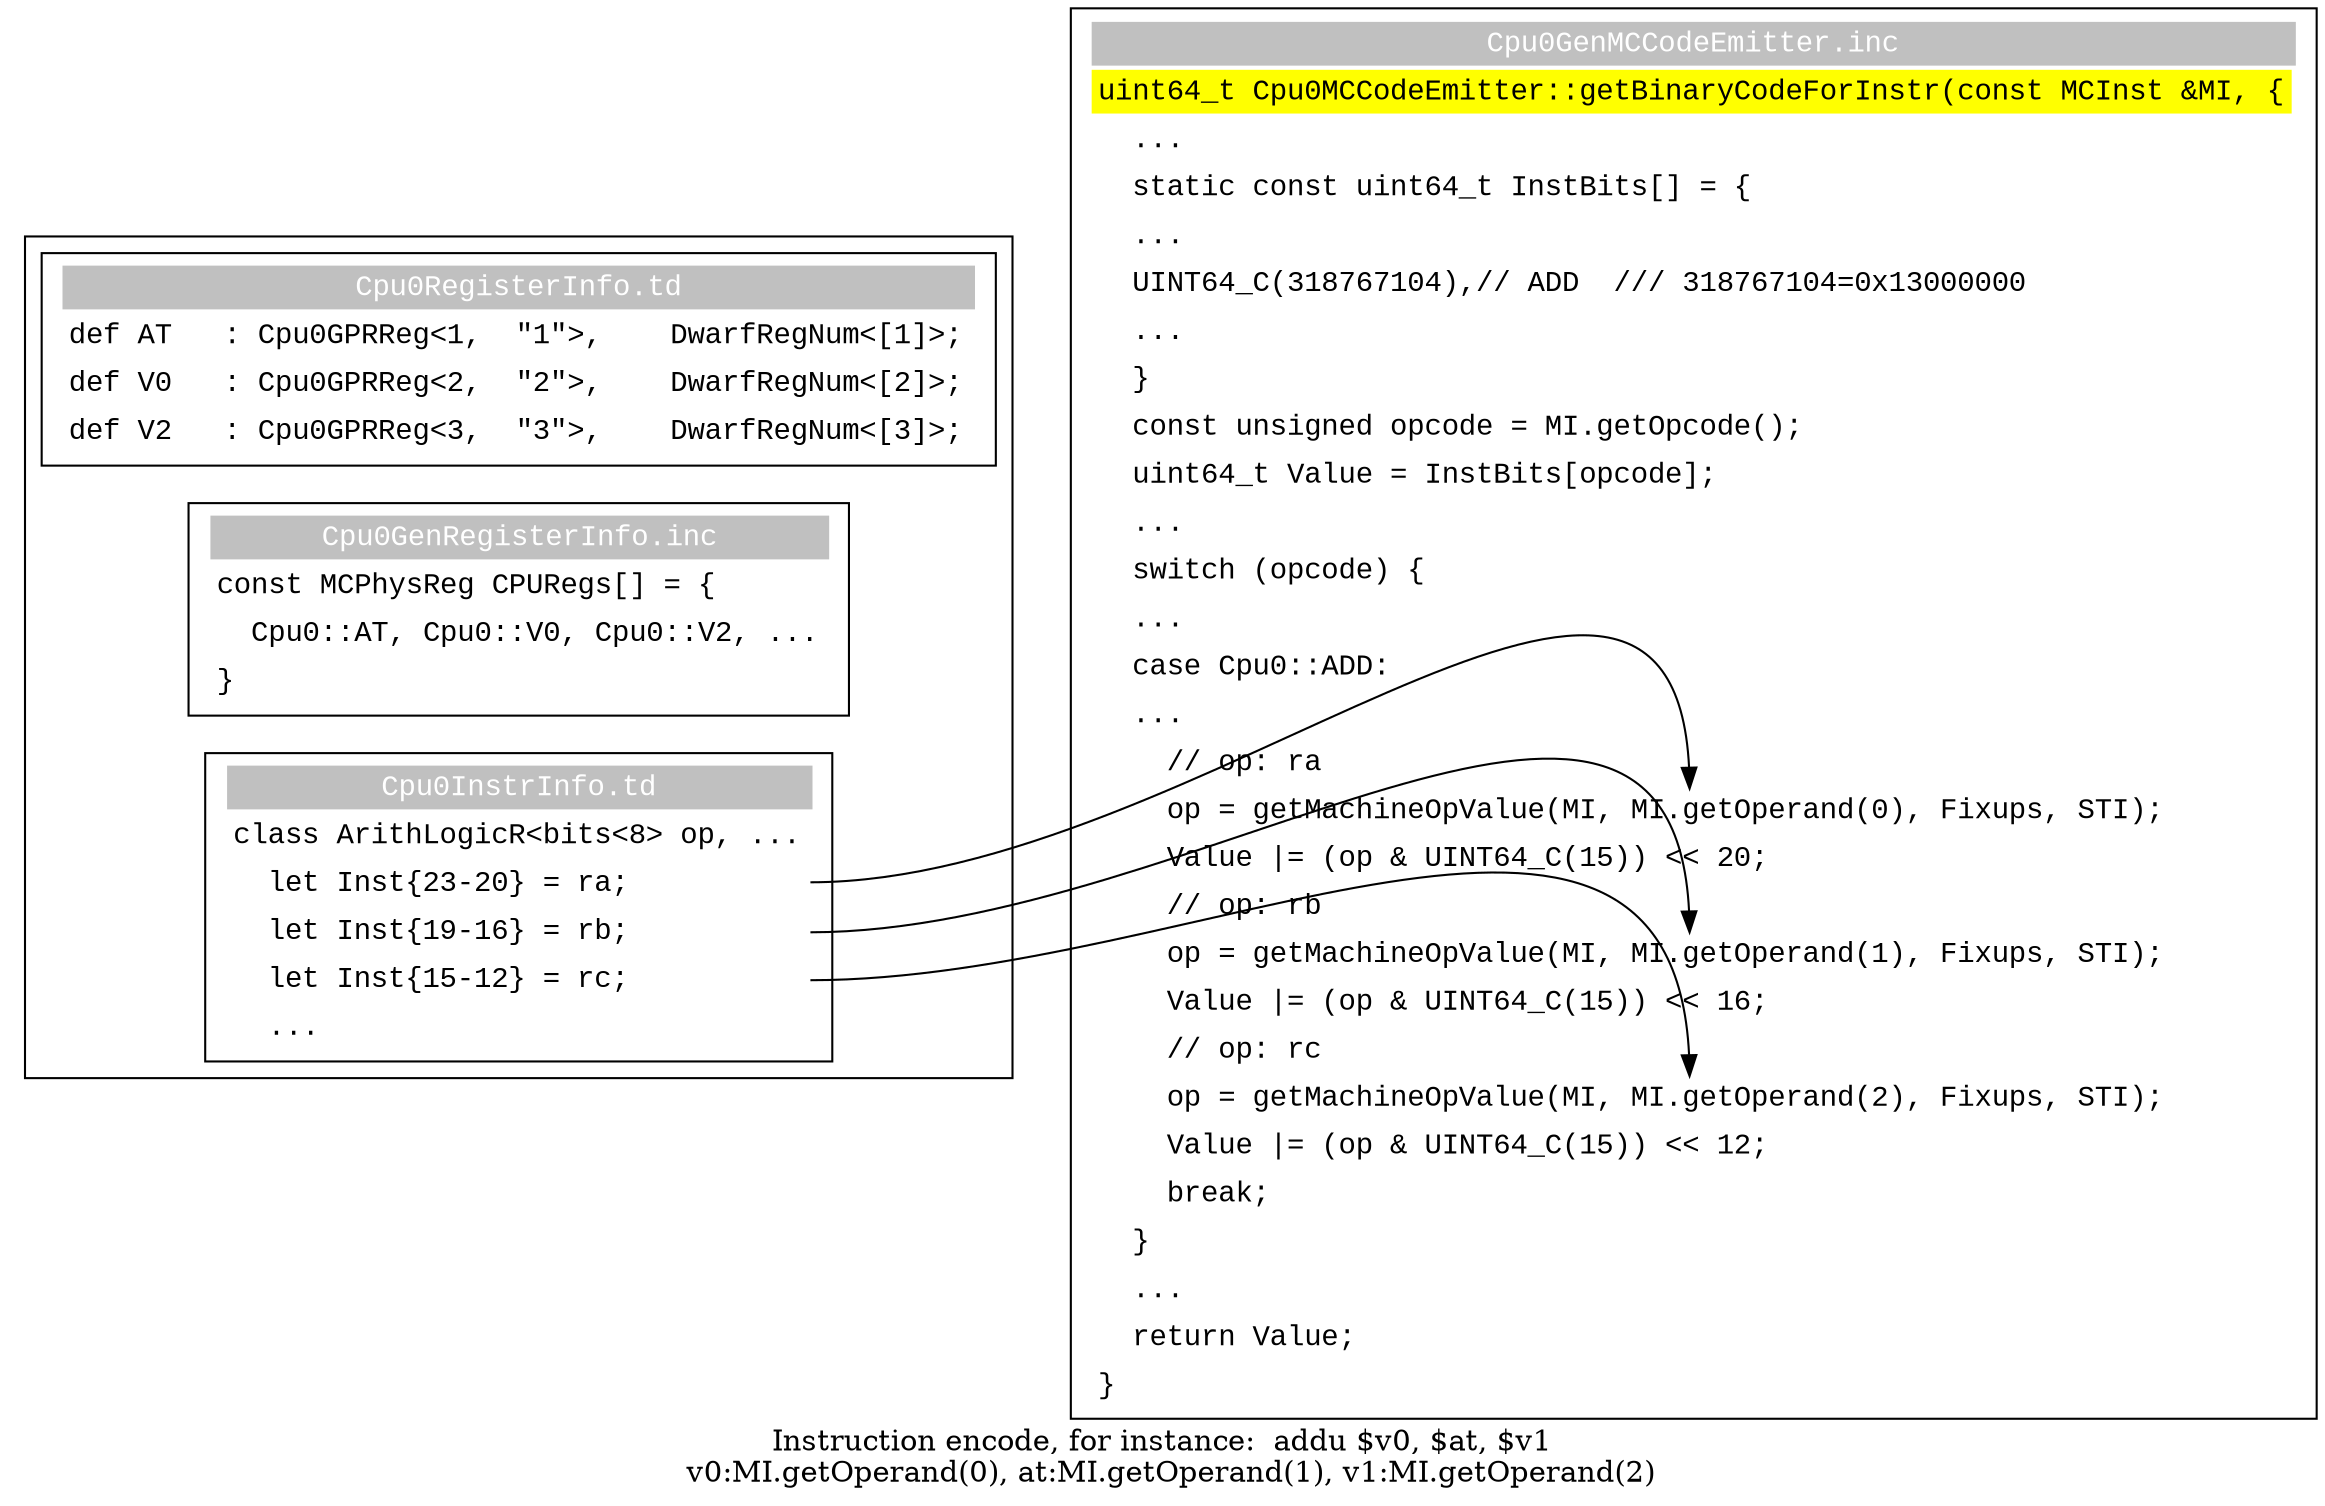 digraph G {
  rankdir=LR;
  // graphviz uses &nn; to display control character, &#38; ascii 0x38 is '&', 0x60 is '<', 0x62 is '>'
  // when use port="f1", the shape cannot set to "Mrecord"
  getBinaryCodeForInstr [ penwidth = 1, fontname = "Courier New", shape = "rectangle", label =<<table border="0" cellborder="0" cellpadding="3" bgcolor="white">
    <tr><td bgcolor="grey" align="center" colspan="2"><font color="white">Cpu0GenMCCodeEmitter.inc</font></td></tr>
    <tr><td align="left" bgcolor="yellow" port="r0">uint64_t Cpu0MCCodeEmitter::getBinaryCodeForInstr(const MCInst &#38;MI, {</td></tr>
    <tr><td align="left">  ...</td></tr>
    <tr><td align="left">  static const uint64_t InstBits[] = {</td></tr>
    <tr><td align="left">  ...</td></tr>
    <tr><td align="left">  UINT64_C(318767104),	// ADD  /// 318767104=0x13000000</td></tr>
    <tr><td align="left">  ...</td></tr>
    <tr><td align="left">  }</td></tr>
    <tr><td align="left">  const unsigned opcode = MI.getOpcode();</td></tr>
    <tr><td align="left">  uint64_t Value = InstBits[opcode];</td></tr>
    <tr><td align="left">  ...</td></tr>
    <tr><td align="left">  switch (opcode) {</td></tr>
    <tr><td align="left">  ...</td></tr>
    <tr><td align="left">  case Cpu0::ADD:</td></tr>
    <tr><td align="left">  ...</td></tr>
    <tr><td align="left">    // op: ra</td></tr>
    <tr><td align="left" port="f1">    op = getMachineOpValue(MI, MI.getOperand(0), Fixups, STI);</td></tr>
    <tr><td align="left">    Value |= (op &#38; UINT64_C(15)) &#60;&#60; 20;</td></tr>
    <tr><td align="left">    // op: rb</td></tr>
    <tr><td align="left" port="f2">    op = getMachineOpValue(MI, MI.getOperand(1), Fixups, STI);</td></tr>
    <tr><td align="left">    Value |= (op &#38; UINT64_C(15)) &#60;&#60; 16;</td></tr>
    <tr><td align="left">    // op: rc</td></tr>
    <tr><td align="left" port="f3">    op = getMachineOpValue(MI, MI.getOperand(2), Fixups, STI);</td></tr>
    <tr><td align="left">    Value |= (op &#38; UINT64_C(15)) &#60;&#60; 12;</td></tr>
    <tr><td align="left">    break;</td></tr>
    <tr><td align="left">  }</td></tr>
    <tr><td align="left">  ...</td></tr>
    <tr><td align="left">  return Value;</td></tr>
    <tr><td align="left">}</td></tr>
    </table>> ];
  
  subgraph cluster1 {
    rankdir=LR;
      
    RegTd [ penwidth = 1, fontname = "Courier New", shape = "rectangle", label =<<table border="0" cellborder="0" cellpadding="3" bgcolor="white">
      <tr><td bgcolor="grey" align="center" colspan="2"><font color="white">Cpu0RegisterInfo.td</font></td></tr>
      <tr><td align="left" port="f1">def AT   : Cpu0GPRReg&#60;1,  "1"&#62;,    DwarfRegNum&#60;[1]&#62;;</td></tr>
      <tr><td align="left" port="f2">def V0   : Cpu0GPRReg&#60;2,  "2"&#62;,    DwarfRegNum&#60;[2]&#62;;</td></tr>
      <tr><td align="left" port="f3">def V2   : Cpu0GPRReg&#60;3,  "3"&#62;,    DwarfRegNum&#60;[3]&#62;;</td></tr>
      </table>> ];
  
    RegInc [ penwidth = 1, fontname = "Courier New", shape = "rectangle", label =<<table border="0" cellborder="0" cellpadding="3" bgcolor="white">
      <tr><td bgcolor="grey" align="center" colspan="2"><font color="white">Cpu0GenRegisterInfo.inc</font></td></tr>
      <tr><td align="left">const MCPhysReg CPURegs[] = {</td></tr>
      <tr><td align="left" port="f1">  Cpu0::AT, Cpu0::V0, Cpu0::V2, ...</td></tr>
      <tr><td align="left">}</td></tr>
      </table>> ];
    
    InstrTd [ penwidth = 1, fontname = "Courier New", shape = "rectangle", label =<<table border="0" cellborder="0" cellpadding="3" bgcolor="white">
      <tr><td bgcolor="grey" align="center" colspan="2"><font color="white">Cpu0InstrInfo.td</font></td></tr>
      <tr><td align="left">class ArithLogicR&#60;bits&#60;8&#62; op, ...</td></tr>
      <tr><td align="left" port="f1">  let Inst{23-20} = ra;</td></tr>
      <tr><td align="left" port="f2">  let Inst{19-16} = rb;</td></tr>
      <tr><td align="left" port="f3">  let Inst{15-12} = rc;</td></tr>
      <tr><td align="left">  ...</td></tr>
      </table>> ];
  }
  
  
  InstrTd:f1:e -> getBinaryCodeForInstr:f1:n;
  InstrTd:f2:e -> getBinaryCodeForInstr:f2:n;
  InstrTd:f3:e -> getBinaryCodeForInstr:f3:n;
          
  label = "Instruction encode, for instance:  addu $v0, $at, $v1\n  v0:MI.getOperand(0), at:MI.getOperand(1), v1:MI.getOperand(2)";
}
  